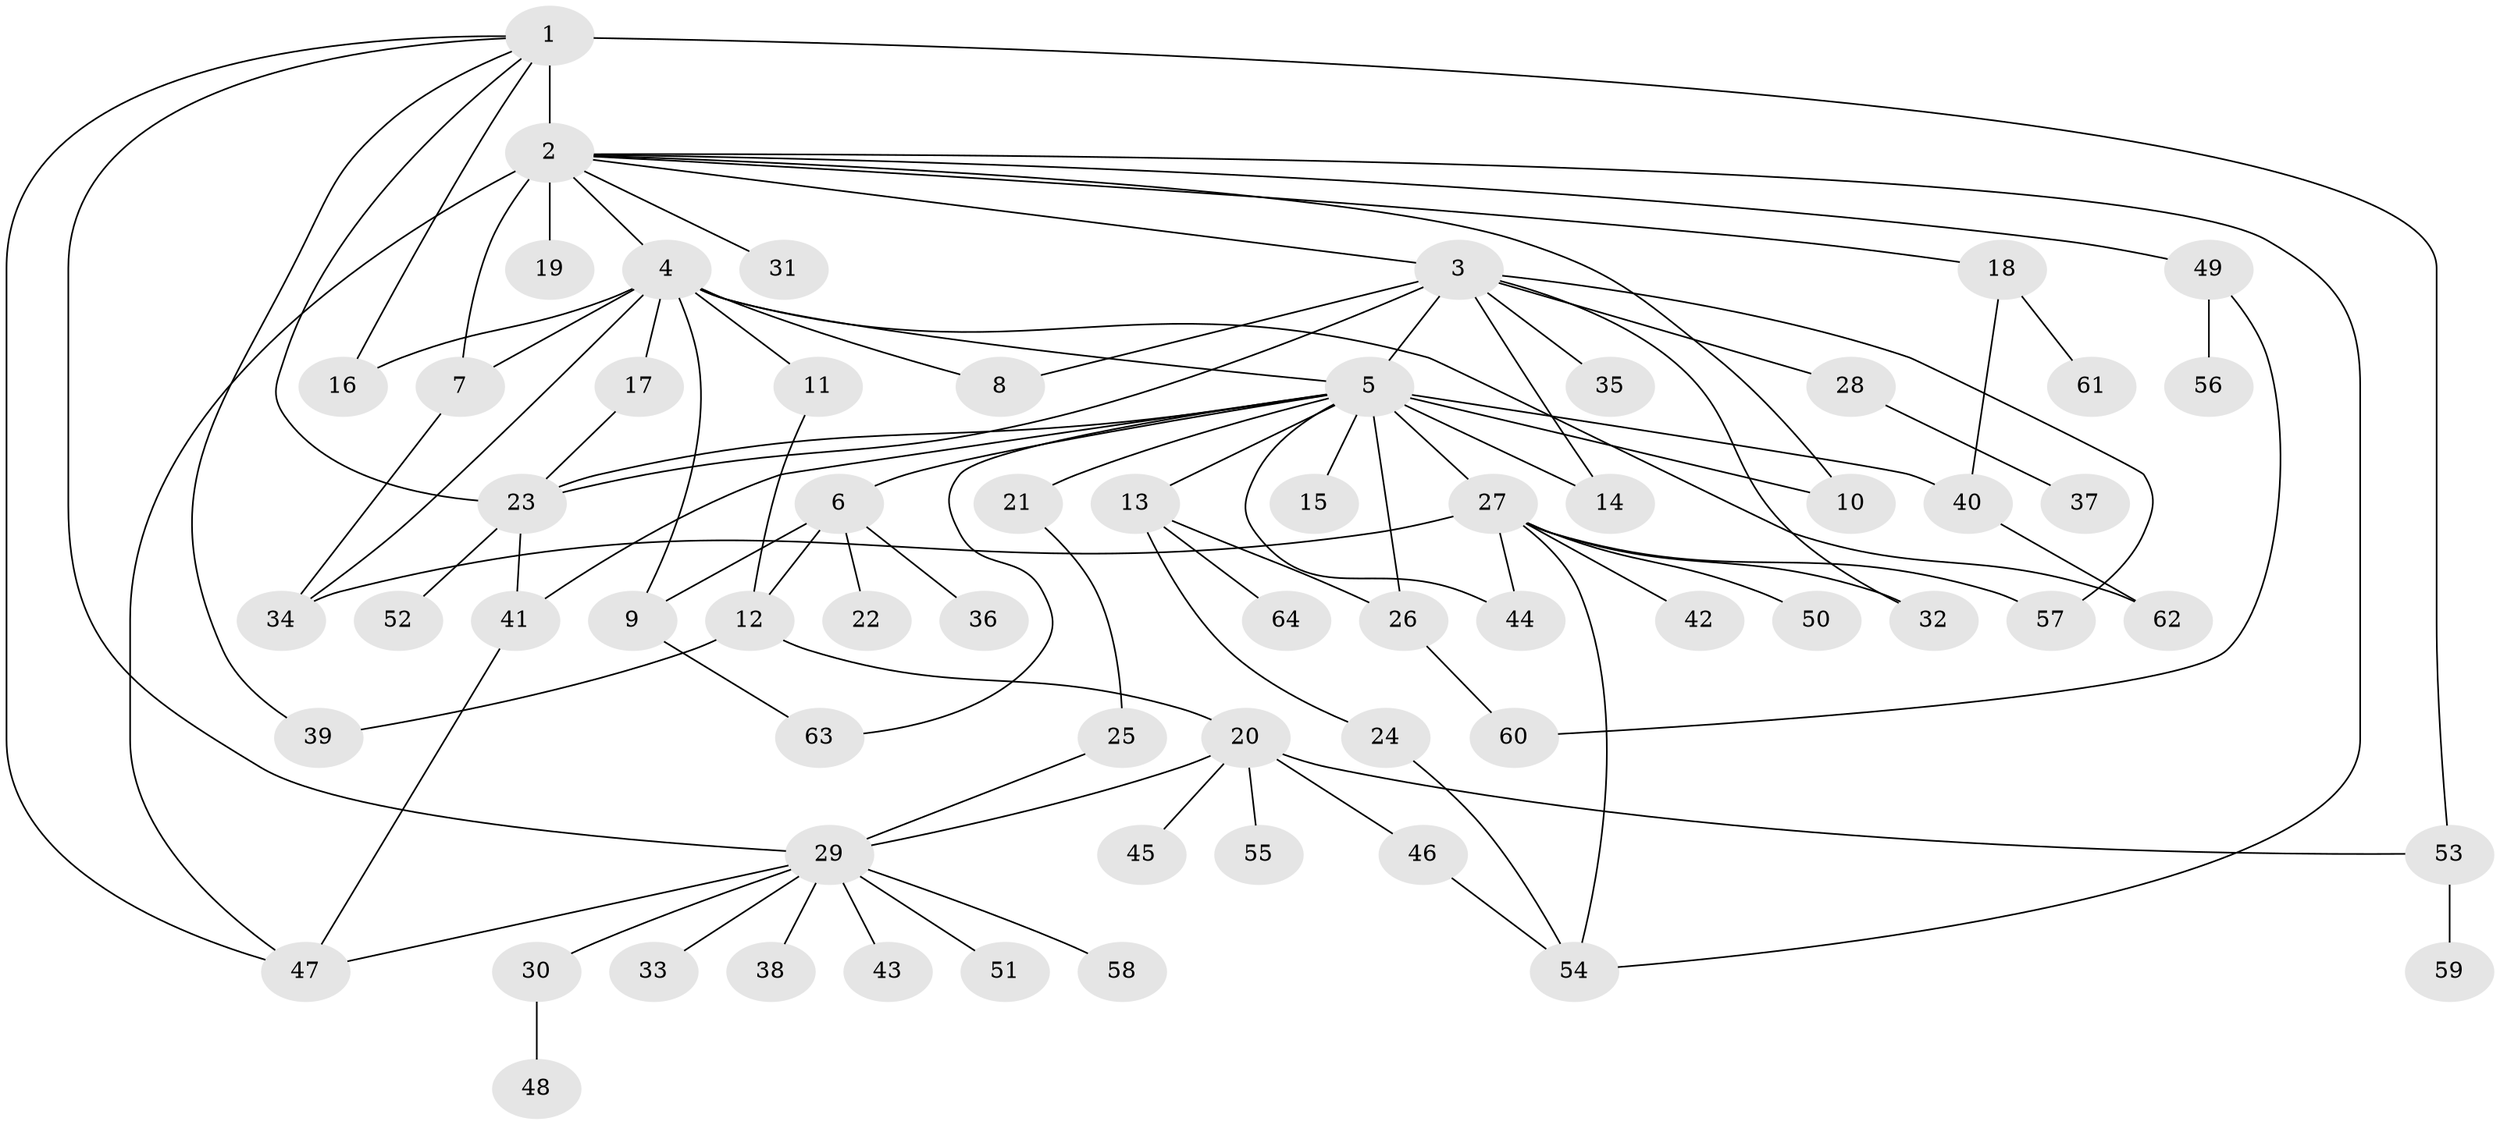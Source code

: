 // original degree distribution, {2: 0.2421875, 24: 0.0078125, 11: 0.0078125, 12: 0.015625, 22: 0.0078125, 6: 0.0078125, 4: 0.078125, 3: 0.109375, 5: 0.0234375, 8: 0.0078125, 1: 0.4765625, 10: 0.0078125, 9: 0.0078125}
// Generated by graph-tools (version 1.1) at 2025/35/03/09/25 02:35:44]
// undirected, 64 vertices, 95 edges
graph export_dot {
graph [start="1"]
  node [color=gray90,style=filled];
  1;
  2;
  3;
  4;
  5;
  6;
  7;
  8;
  9;
  10;
  11;
  12;
  13;
  14;
  15;
  16;
  17;
  18;
  19;
  20;
  21;
  22;
  23;
  24;
  25;
  26;
  27;
  28;
  29;
  30;
  31;
  32;
  33;
  34;
  35;
  36;
  37;
  38;
  39;
  40;
  41;
  42;
  43;
  44;
  45;
  46;
  47;
  48;
  49;
  50;
  51;
  52;
  53;
  54;
  55;
  56;
  57;
  58;
  59;
  60;
  61;
  62;
  63;
  64;
  1 -- 2 [weight=10.0];
  1 -- 16 [weight=1.0];
  1 -- 23 [weight=1.0];
  1 -- 29 [weight=1.0];
  1 -- 39 [weight=1.0];
  1 -- 47 [weight=1.0];
  1 -- 53 [weight=1.0];
  2 -- 3 [weight=1.0];
  2 -- 4 [weight=1.0];
  2 -- 7 [weight=2.0];
  2 -- 10 [weight=1.0];
  2 -- 18 [weight=1.0];
  2 -- 19 [weight=2.0];
  2 -- 31 [weight=1.0];
  2 -- 47 [weight=1.0];
  2 -- 49 [weight=1.0];
  2 -- 54 [weight=1.0];
  3 -- 5 [weight=1.0];
  3 -- 8 [weight=1.0];
  3 -- 14 [weight=1.0];
  3 -- 23 [weight=1.0];
  3 -- 28 [weight=1.0];
  3 -- 32 [weight=1.0];
  3 -- 35 [weight=1.0];
  3 -- 57 [weight=1.0];
  4 -- 5 [weight=1.0];
  4 -- 7 [weight=1.0];
  4 -- 8 [weight=1.0];
  4 -- 9 [weight=1.0];
  4 -- 11 [weight=1.0];
  4 -- 16 [weight=1.0];
  4 -- 17 [weight=1.0];
  4 -- 34 [weight=1.0];
  4 -- 62 [weight=1.0];
  5 -- 6 [weight=1.0];
  5 -- 10 [weight=1.0];
  5 -- 13 [weight=1.0];
  5 -- 14 [weight=1.0];
  5 -- 15 [weight=1.0];
  5 -- 21 [weight=1.0];
  5 -- 23 [weight=1.0];
  5 -- 26 [weight=6.0];
  5 -- 27 [weight=1.0];
  5 -- 40 [weight=1.0];
  5 -- 41 [weight=1.0];
  5 -- 44 [weight=1.0];
  5 -- 63 [weight=1.0];
  6 -- 9 [weight=1.0];
  6 -- 12 [weight=1.0];
  6 -- 22 [weight=1.0];
  6 -- 36 [weight=1.0];
  7 -- 34 [weight=2.0];
  9 -- 63 [weight=1.0];
  11 -- 12 [weight=1.0];
  12 -- 20 [weight=1.0];
  12 -- 39 [weight=1.0];
  13 -- 24 [weight=1.0];
  13 -- 26 [weight=1.0];
  13 -- 64 [weight=1.0];
  17 -- 23 [weight=1.0];
  18 -- 40 [weight=1.0];
  18 -- 61 [weight=1.0];
  20 -- 29 [weight=1.0];
  20 -- 45 [weight=1.0];
  20 -- 46 [weight=1.0];
  20 -- 53 [weight=1.0];
  20 -- 55 [weight=1.0];
  21 -- 25 [weight=1.0];
  23 -- 41 [weight=1.0];
  23 -- 52 [weight=4.0];
  24 -- 54 [weight=1.0];
  25 -- 29 [weight=1.0];
  26 -- 60 [weight=1.0];
  27 -- 32 [weight=1.0];
  27 -- 34 [weight=1.0];
  27 -- 42 [weight=1.0];
  27 -- 44 [weight=1.0];
  27 -- 50 [weight=1.0];
  27 -- 54 [weight=1.0];
  27 -- 57 [weight=1.0];
  28 -- 37 [weight=1.0];
  29 -- 30 [weight=1.0];
  29 -- 33 [weight=1.0];
  29 -- 38 [weight=1.0];
  29 -- 43 [weight=1.0];
  29 -- 47 [weight=1.0];
  29 -- 51 [weight=1.0];
  29 -- 58 [weight=1.0];
  30 -- 48 [weight=1.0];
  40 -- 62 [weight=1.0];
  41 -- 47 [weight=1.0];
  46 -- 54 [weight=1.0];
  49 -- 56 [weight=1.0];
  49 -- 60 [weight=1.0];
  53 -- 59 [weight=1.0];
}
